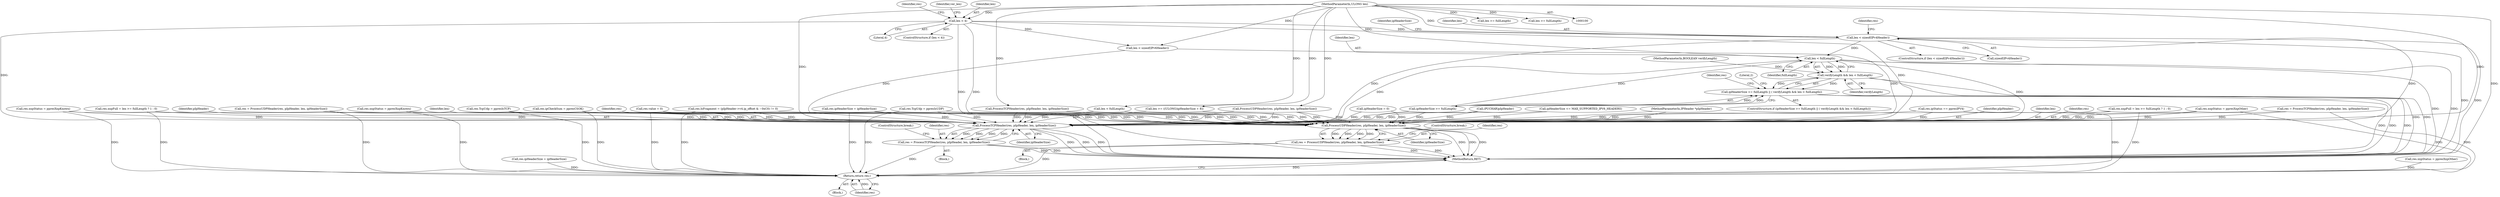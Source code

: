 digraph "0_kvm-guest-drivers-windows_723416fa4210b7464b28eab89cc76252e6193ac1_5@API" {
"1000158" [label="(Call,len < sizeof(IPv4Header))"];
"1000112" [label="(Call,len < 4)"];
"1000102" [label="(MethodParameterIn,ULONG len)"];
"1000229" [label="(Call,len < fullLength)"];
"1000227" [label="(Call,verifyLength && len < fullLength)"];
"1000223" [label="(Call,ipHeaderSize >= fullLength || ( verifyLength && len < fullLength))"];
"1000553" [label="(Call,ProcessTCPHeader(res, pIpHeader, len, ipHeaderSize))"];
"1000551" [label="(Call,res = ProcessTCPHeader(res, pIpHeader, len, ipHeaderSize))"];
"1000576" [label="(Return,return res;)"];
"1000563" [label="(Call,ProcessUDPHeader(res, pIpHeader, len, ipHeaderSize))"];
"1000561" [label="(Call,res = ProcessUDPHeader(res, pIpHeader, len, ipHeaderSize))"];
"1000306" [label="(Call,res.ipCheckSum = ppresCSOK)"];
"1000561" [label="(Call,res = ProcessUDPHeader(res, pIpHeader, len, ipHeaderSize))"];
"1000160" [label="(Call,sizeof(IPv4Header))"];
"1000498" [label="(Call,res.ipHeaderSize = ipHeaderSize)"];
"1000555" [label="(Identifier,pIpHeader)"];
"1000223" [label="(Call,ipHeaderSize >= fullLength || ( verifyLength && len < fullLength))"];
"1000562" [label="(Identifier,res)"];
"1000563" [label="(Call,ProcessUDPHeader(res, pIpHeader, len, ipHeaderSize))"];
"1000381" [label="(Call,res.xxpStatus = ppresXxpKnown)"];
"1000349" [label="(Call,res.xxpStatus = ppresXxpKnown)"];
"1000104" [label="(Block,)"];
"1000228" [label="(Identifier,verifyLength)"];
"1000565" [label="(Identifier,pIpHeader)"];
"1000157" [label="(ControlStructure,if (len < sizeof(IPv4Header)))"];
"1000354" [label="(Call,res.TcpUdp = ppresIsTCP)"];
"1000230" [label="(Identifier,len)"];
"1000520" [label="(Identifier,res)"];
"1000556" [label="(Identifier,len)"];
"1000557" [label="(Identifier,ipHeaderSize)"];
"1000147" [label="(Call,res.value = 0)"];
"1000430" [label="(Call,(PUCHAR)pIpHeader)"];
"1000158" [label="(Call,len < sizeof(IPv4Header))"];
"1000552" [label="(Identifier,res)"];
"1000114" [label="(Literal,4)"];
"1000113" [label="(Identifier,len)"];
"1000231" [label="(Identifier,fullLength)"];
"1000112" [label="(Call,len < 4)"];
"1000234" [label="(Literal,2)"];
"1000103" [label="(MethodParameterIn,BOOLEAN verifyLength)"];
"1000359" [label="(Call,res.xxpFull = len >= fullLength ? 1 : 0)"];
"1000401" [label="(Call,res = ProcessUDPHeader(res, pIpHeader, len, ipHeaderSize))"];
"1000140" [label="(Call,ipHeaderSize = 0)"];
"1000171" [label="(Identifier,ipHeaderSize)"];
"1000553" [label="(Call,ProcessTCPHeader(res, pIpHeader, len, ipHeaderSize))"];
"1000371" [label="(Call,ProcessTCPHeader(res, pIpHeader, len, ipHeaderSize))"];
"1000325" [label="(Call,len < fullLength)"];
"1000271" [label="(Call,len < sizeof(IPv6Header))"];
"1000554" [label="(Identifier,res)"];
"1000529" [label="(Call,res.IsFragment = (pIpHeader->v4.ip_offset & ~0xC0) != 0)"];
"1000483" [label="(Call,ipHeaderSize <= MAX_SUPPORTED_IPV6_HEADERS)"];
"1000101" [label="(MethodParameterIn,IPHeader *pIpHeader)"];
"1000550" [label="(Block,)"];
"1000566" [label="(Identifier,len)"];
"1000118" [label="(Identifier,res)"];
"1000567" [label="(Identifier,ipHeaderSize)"];
"1000568" [label="(ControlStructure,break;)"];
"1000577" [label="(Identifier,res)"];
"1000524" [label="(Call,res.ipHeaderSize = ipHeaderSize)"];
"1000386" [label="(Call,res.TcpUdp = ppresIsUDP)"];
"1000111" [label="(ControlStructure,if (len < 4))"];
"1000417" [label="(Call,len >= ((ULONG)ipHeaderSize + 8))"];
"1000558" [label="(ControlStructure,break;)"];
"1000102" [label="(MethodParameterIn,ULONG len)"];
"1000391" [label="(Call,res.xxpFull = len >= fullLength ? 1 : 0)"];
"1000227" [label="(Call,verifyLength && len < fullLength)"];
"1000403" [label="(Call,ProcessUDPHeader(res, pIpHeader, len, ipHeaderSize))"];
"1000470" [label="(Call,res.xxpStatus = ppresXxpOther)"];
"1000578" [label="(MethodReturn,RET)"];
"1000369" [label="(Call,res = ProcessTCPHeader(res, pIpHeader, len, ipHeaderSize))"];
"1000518" [label="(Call,res.ipStatus == ppresIPV4)"];
"1000560" [label="(Block,)"];
"1000159" [label="(Identifier,len)"];
"1000229" [label="(Call,len < fullLength)"];
"1000224" [label="(Call,ipHeaderSize >= fullLength)"];
"1000576" [label="(Return,return res;)"];
"1000165" [label="(Identifier,res)"];
"1000564" [label="(Identifier,res)"];
"1000125" [label="(Identifier,ver_len)"];
"1000396" [label="(Call,len >= fullLength)"];
"1000551" [label="(Call,res = ProcessTCPHeader(res, pIpHeader, len, ipHeaderSize))"];
"1000570" [label="(Call,res.xxpStatus = ppresXxpOther)"];
"1000222" [label="(ControlStructure,if (ipHeaderSize >= fullLength || ( verifyLength && len < fullLength)))"];
"1000364" [label="(Call,len >= fullLength)"];
"1000158" -> "1000157"  [label="AST: "];
"1000158" -> "1000160"  [label="CFG: "];
"1000159" -> "1000158"  [label="AST: "];
"1000160" -> "1000158"  [label="AST: "];
"1000165" -> "1000158"  [label="CFG: "];
"1000171" -> "1000158"  [label="CFG: "];
"1000158" -> "1000578"  [label="DDG: "];
"1000158" -> "1000578"  [label="DDG: "];
"1000112" -> "1000158"  [label="DDG: "];
"1000102" -> "1000158"  [label="DDG: "];
"1000158" -> "1000229"  [label="DDG: "];
"1000158" -> "1000553"  [label="DDG: "];
"1000158" -> "1000563"  [label="DDG: "];
"1000112" -> "1000111"  [label="AST: "];
"1000112" -> "1000114"  [label="CFG: "];
"1000113" -> "1000112"  [label="AST: "];
"1000114" -> "1000112"  [label="AST: "];
"1000118" -> "1000112"  [label="CFG: "];
"1000125" -> "1000112"  [label="CFG: "];
"1000112" -> "1000578"  [label="DDG: "];
"1000112" -> "1000578"  [label="DDG: "];
"1000102" -> "1000112"  [label="DDG: "];
"1000112" -> "1000271"  [label="DDG: "];
"1000112" -> "1000553"  [label="DDG: "];
"1000112" -> "1000563"  [label="DDG: "];
"1000102" -> "1000100"  [label="AST: "];
"1000102" -> "1000578"  [label="DDG: "];
"1000102" -> "1000229"  [label="DDG: "];
"1000102" -> "1000271"  [label="DDG: "];
"1000102" -> "1000325"  [label="DDG: "];
"1000102" -> "1000364"  [label="DDG: "];
"1000102" -> "1000371"  [label="DDG: "];
"1000102" -> "1000396"  [label="DDG: "];
"1000102" -> "1000403"  [label="DDG: "];
"1000102" -> "1000417"  [label="DDG: "];
"1000102" -> "1000553"  [label="DDG: "];
"1000102" -> "1000563"  [label="DDG: "];
"1000229" -> "1000227"  [label="AST: "];
"1000229" -> "1000231"  [label="CFG: "];
"1000230" -> "1000229"  [label="AST: "];
"1000231" -> "1000229"  [label="AST: "];
"1000227" -> "1000229"  [label="CFG: "];
"1000229" -> "1000578"  [label="DDG: "];
"1000229" -> "1000578"  [label="DDG: "];
"1000229" -> "1000227"  [label="DDG: "];
"1000229" -> "1000227"  [label="DDG: "];
"1000224" -> "1000229"  [label="DDG: "];
"1000229" -> "1000553"  [label="DDG: "];
"1000229" -> "1000563"  [label="DDG: "];
"1000227" -> "1000223"  [label="AST: "];
"1000227" -> "1000228"  [label="CFG: "];
"1000228" -> "1000227"  [label="AST: "];
"1000223" -> "1000227"  [label="CFG: "];
"1000227" -> "1000578"  [label="DDG: "];
"1000227" -> "1000578"  [label="DDG: "];
"1000227" -> "1000223"  [label="DDG: "];
"1000227" -> "1000223"  [label="DDG: "];
"1000103" -> "1000227"  [label="DDG: "];
"1000223" -> "1000222"  [label="AST: "];
"1000223" -> "1000224"  [label="CFG: "];
"1000224" -> "1000223"  [label="AST: "];
"1000234" -> "1000223"  [label="CFG: "];
"1000520" -> "1000223"  [label="CFG: "];
"1000223" -> "1000578"  [label="DDG: "];
"1000223" -> "1000578"  [label="DDG: "];
"1000223" -> "1000578"  [label="DDG: "];
"1000224" -> "1000223"  [label="DDG: "];
"1000224" -> "1000223"  [label="DDG: "];
"1000553" -> "1000551"  [label="AST: "];
"1000553" -> "1000557"  [label="CFG: "];
"1000554" -> "1000553"  [label="AST: "];
"1000555" -> "1000553"  [label="AST: "];
"1000556" -> "1000553"  [label="AST: "];
"1000557" -> "1000553"  [label="AST: "];
"1000551" -> "1000553"  [label="CFG: "];
"1000553" -> "1000578"  [label="DDG: "];
"1000553" -> "1000578"  [label="DDG: "];
"1000553" -> "1000578"  [label="DDG: "];
"1000553" -> "1000551"  [label="DDG: "];
"1000553" -> "1000551"  [label="DDG: "];
"1000553" -> "1000551"  [label="DDG: "];
"1000553" -> "1000551"  [label="DDG: "];
"1000524" -> "1000553"  [label="DDG: "];
"1000369" -> "1000553"  [label="DDG: "];
"1000391" -> "1000553"  [label="DDG: "];
"1000401" -> "1000553"  [label="DDG: "];
"1000306" -> "1000553"  [label="DDG: "];
"1000518" -> "1000553"  [label="DDG: "];
"1000147" -> "1000553"  [label="DDG: "];
"1000349" -> "1000553"  [label="DDG: "];
"1000359" -> "1000553"  [label="DDG: "];
"1000381" -> "1000553"  [label="DDG: "];
"1000470" -> "1000553"  [label="DDG: "];
"1000354" -> "1000553"  [label="DDG: "];
"1000386" -> "1000553"  [label="DDG: "];
"1000529" -> "1000553"  [label="DDG: "];
"1000403" -> "1000553"  [label="DDG: "];
"1000403" -> "1000553"  [label="DDG: "];
"1000371" -> "1000553"  [label="DDG: "];
"1000371" -> "1000553"  [label="DDG: "];
"1000430" -> "1000553"  [label="DDG: "];
"1000101" -> "1000553"  [label="DDG: "];
"1000271" -> "1000553"  [label="DDG: "];
"1000325" -> "1000553"  [label="DDG: "];
"1000417" -> "1000553"  [label="DDG: "];
"1000224" -> "1000553"  [label="DDG: "];
"1000140" -> "1000553"  [label="DDG: "];
"1000483" -> "1000553"  [label="DDG: "];
"1000551" -> "1000550"  [label="AST: "];
"1000552" -> "1000551"  [label="AST: "];
"1000558" -> "1000551"  [label="CFG: "];
"1000551" -> "1000578"  [label="DDG: "];
"1000551" -> "1000578"  [label="DDG: "];
"1000551" -> "1000576"  [label="DDG: "];
"1000576" -> "1000104"  [label="AST: "];
"1000576" -> "1000577"  [label="CFG: "];
"1000577" -> "1000576"  [label="AST: "];
"1000578" -> "1000576"  [label="CFG: "];
"1000576" -> "1000578"  [label="DDG: "];
"1000577" -> "1000576"  [label="DDG: "];
"1000524" -> "1000576"  [label="DDG: "];
"1000570" -> "1000576"  [label="DDG: "];
"1000561" -> "1000576"  [label="DDG: "];
"1000369" -> "1000576"  [label="DDG: "];
"1000391" -> "1000576"  [label="DDG: "];
"1000401" -> "1000576"  [label="DDG: "];
"1000306" -> "1000576"  [label="DDG: "];
"1000518" -> "1000576"  [label="DDG: "];
"1000349" -> "1000576"  [label="DDG: "];
"1000359" -> "1000576"  [label="DDG: "];
"1000381" -> "1000576"  [label="DDG: "];
"1000470" -> "1000576"  [label="DDG: "];
"1000354" -> "1000576"  [label="DDG: "];
"1000498" -> "1000576"  [label="DDG: "];
"1000147" -> "1000576"  [label="DDG: "];
"1000386" -> "1000576"  [label="DDG: "];
"1000529" -> "1000576"  [label="DDG: "];
"1000563" -> "1000561"  [label="AST: "];
"1000563" -> "1000567"  [label="CFG: "];
"1000564" -> "1000563"  [label="AST: "];
"1000565" -> "1000563"  [label="AST: "];
"1000566" -> "1000563"  [label="AST: "];
"1000567" -> "1000563"  [label="AST: "];
"1000561" -> "1000563"  [label="CFG: "];
"1000563" -> "1000578"  [label="DDG: "];
"1000563" -> "1000578"  [label="DDG: "];
"1000563" -> "1000578"  [label="DDG: "];
"1000563" -> "1000561"  [label="DDG: "];
"1000563" -> "1000561"  [label="DDG: "];
"1000563" -> "1000561"  [label="DDG: "];
"1000563" -> "1000561"  [label="DDG: "];
"1000524" -> "1000563"  [label="DDG: "];
"1000369" -> "1000563"  [label="DDG: "];
"1000391" -> "1000563"  [label="DDG: "];
"1000401" -> "1000563"  [label="DDG: "];
"1000306" -> "1000563"  [label="DDG: "];
"1000518" -> "1000563"  [label="DDG: "];
"1000147" -> "1000563"  [label="DDG: "];
"1000349" -> "1000563"  [label="DDG: "];
"1000359" -> "1000563"  [label="DDG: "];
"1000381" -> "1000563"  [label="DDG: "];
"1000470" -> "1000563"  [label="DDG: "];
"1000354" -> "1000563"  [label="DDG: "];
"1000386" -> "1000563"  [label="DDG: "];
"1000529" -> "1000563"  [label="DDG: "];
"1000403" -> "1000563"  [label="DDG: "];
"1000403" -> "1000563"  [label="DDG: "];
"1000371" -> "1000563"  [label="DDG: "];
"1000371" -> "1000563"  [label="DDG: "];
"1000430" -> "1000563"  [label="DDG: "];
"1000101" -> "1000563"  [label="DDG: "];
"1000271" -> "1000563"  [label="DDG: "];
"1000325" -> "1000563"  [label="DDG: "];
"1000417" -> "1000563"  [label="DDG: "];
"1000224" -> "1000563"  [label="DDG: "];
"1000140" -> "1000563"  [label="DDG: "];
"1000483" -> "1000563"  [label="DDG: "];
"1000561" -> "1000560"  [label="AST: "];
"1000562" -> "1000561"  [label="AST: "];
"1000568" -> "1000561"  [label="CFG: "];
"1000561" -> "1000578"  [label="DDG: "];
"1000561" -> "1000578"  [label="DDG: "];
}
